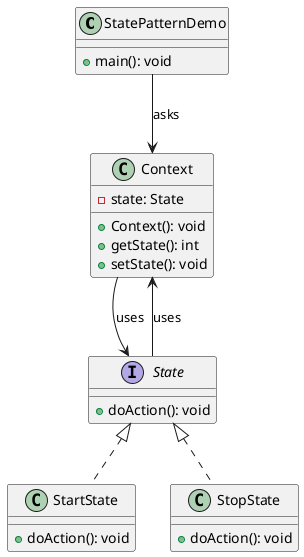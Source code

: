 @startuml
class StatePatternDemo {
  +main(): void
}

class Context {
  -state: State
  +Context(): void
  +getState(): int
  +setState(): void
}

interface State {
  +doAction(): void
}

class StartState implements State {
  +doAction(): void
}

class StopState implements State {
  +doAction(): void
}


StatePatternDemo --> Context : asks
Context --> State : uses
State --> Context : uses
@enduml
